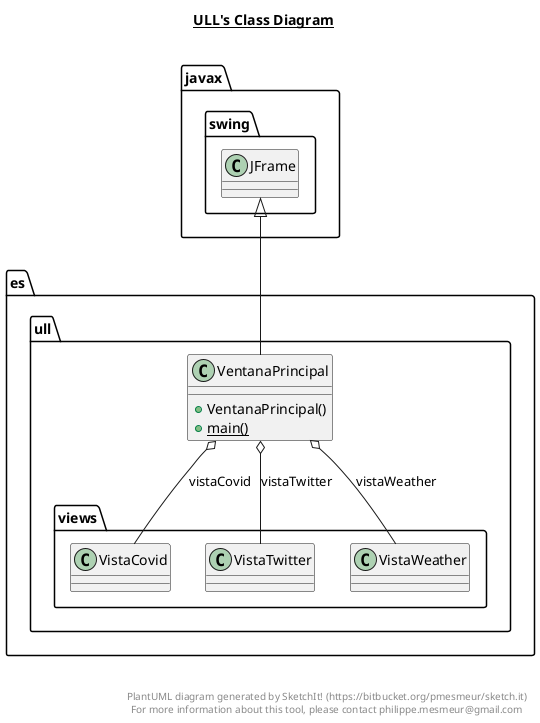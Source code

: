 @startuml

title __ULL's Class Diagram__\n

  namespace es.ull {
    class es.ull.VentanaPrincipal {
        + VentanaPrincipal()
        {static} + main()
    }
  }
  

  es.ull.VentanaPrincipal -up-|> javax.swing.JFrame
  es.ull.VentanaPrincipal o-- es.ull.views.VistaCovid : vistaCovid
  es.ull.VentanaPrincipal o-- es.ull.views.VistaTwitter : vistaTwitter
  es.ull.VentanaPrincipal o-- es.ull.views.VistaWeather : vistaWeather


right footer


PlantUML diagram generated by SketchIt! (https://bitbucket.org/pmesmeur/sketch.it)
For more information about this tool, please contact philippe.mesmeur@gmail.com
endfooter

@enduml
